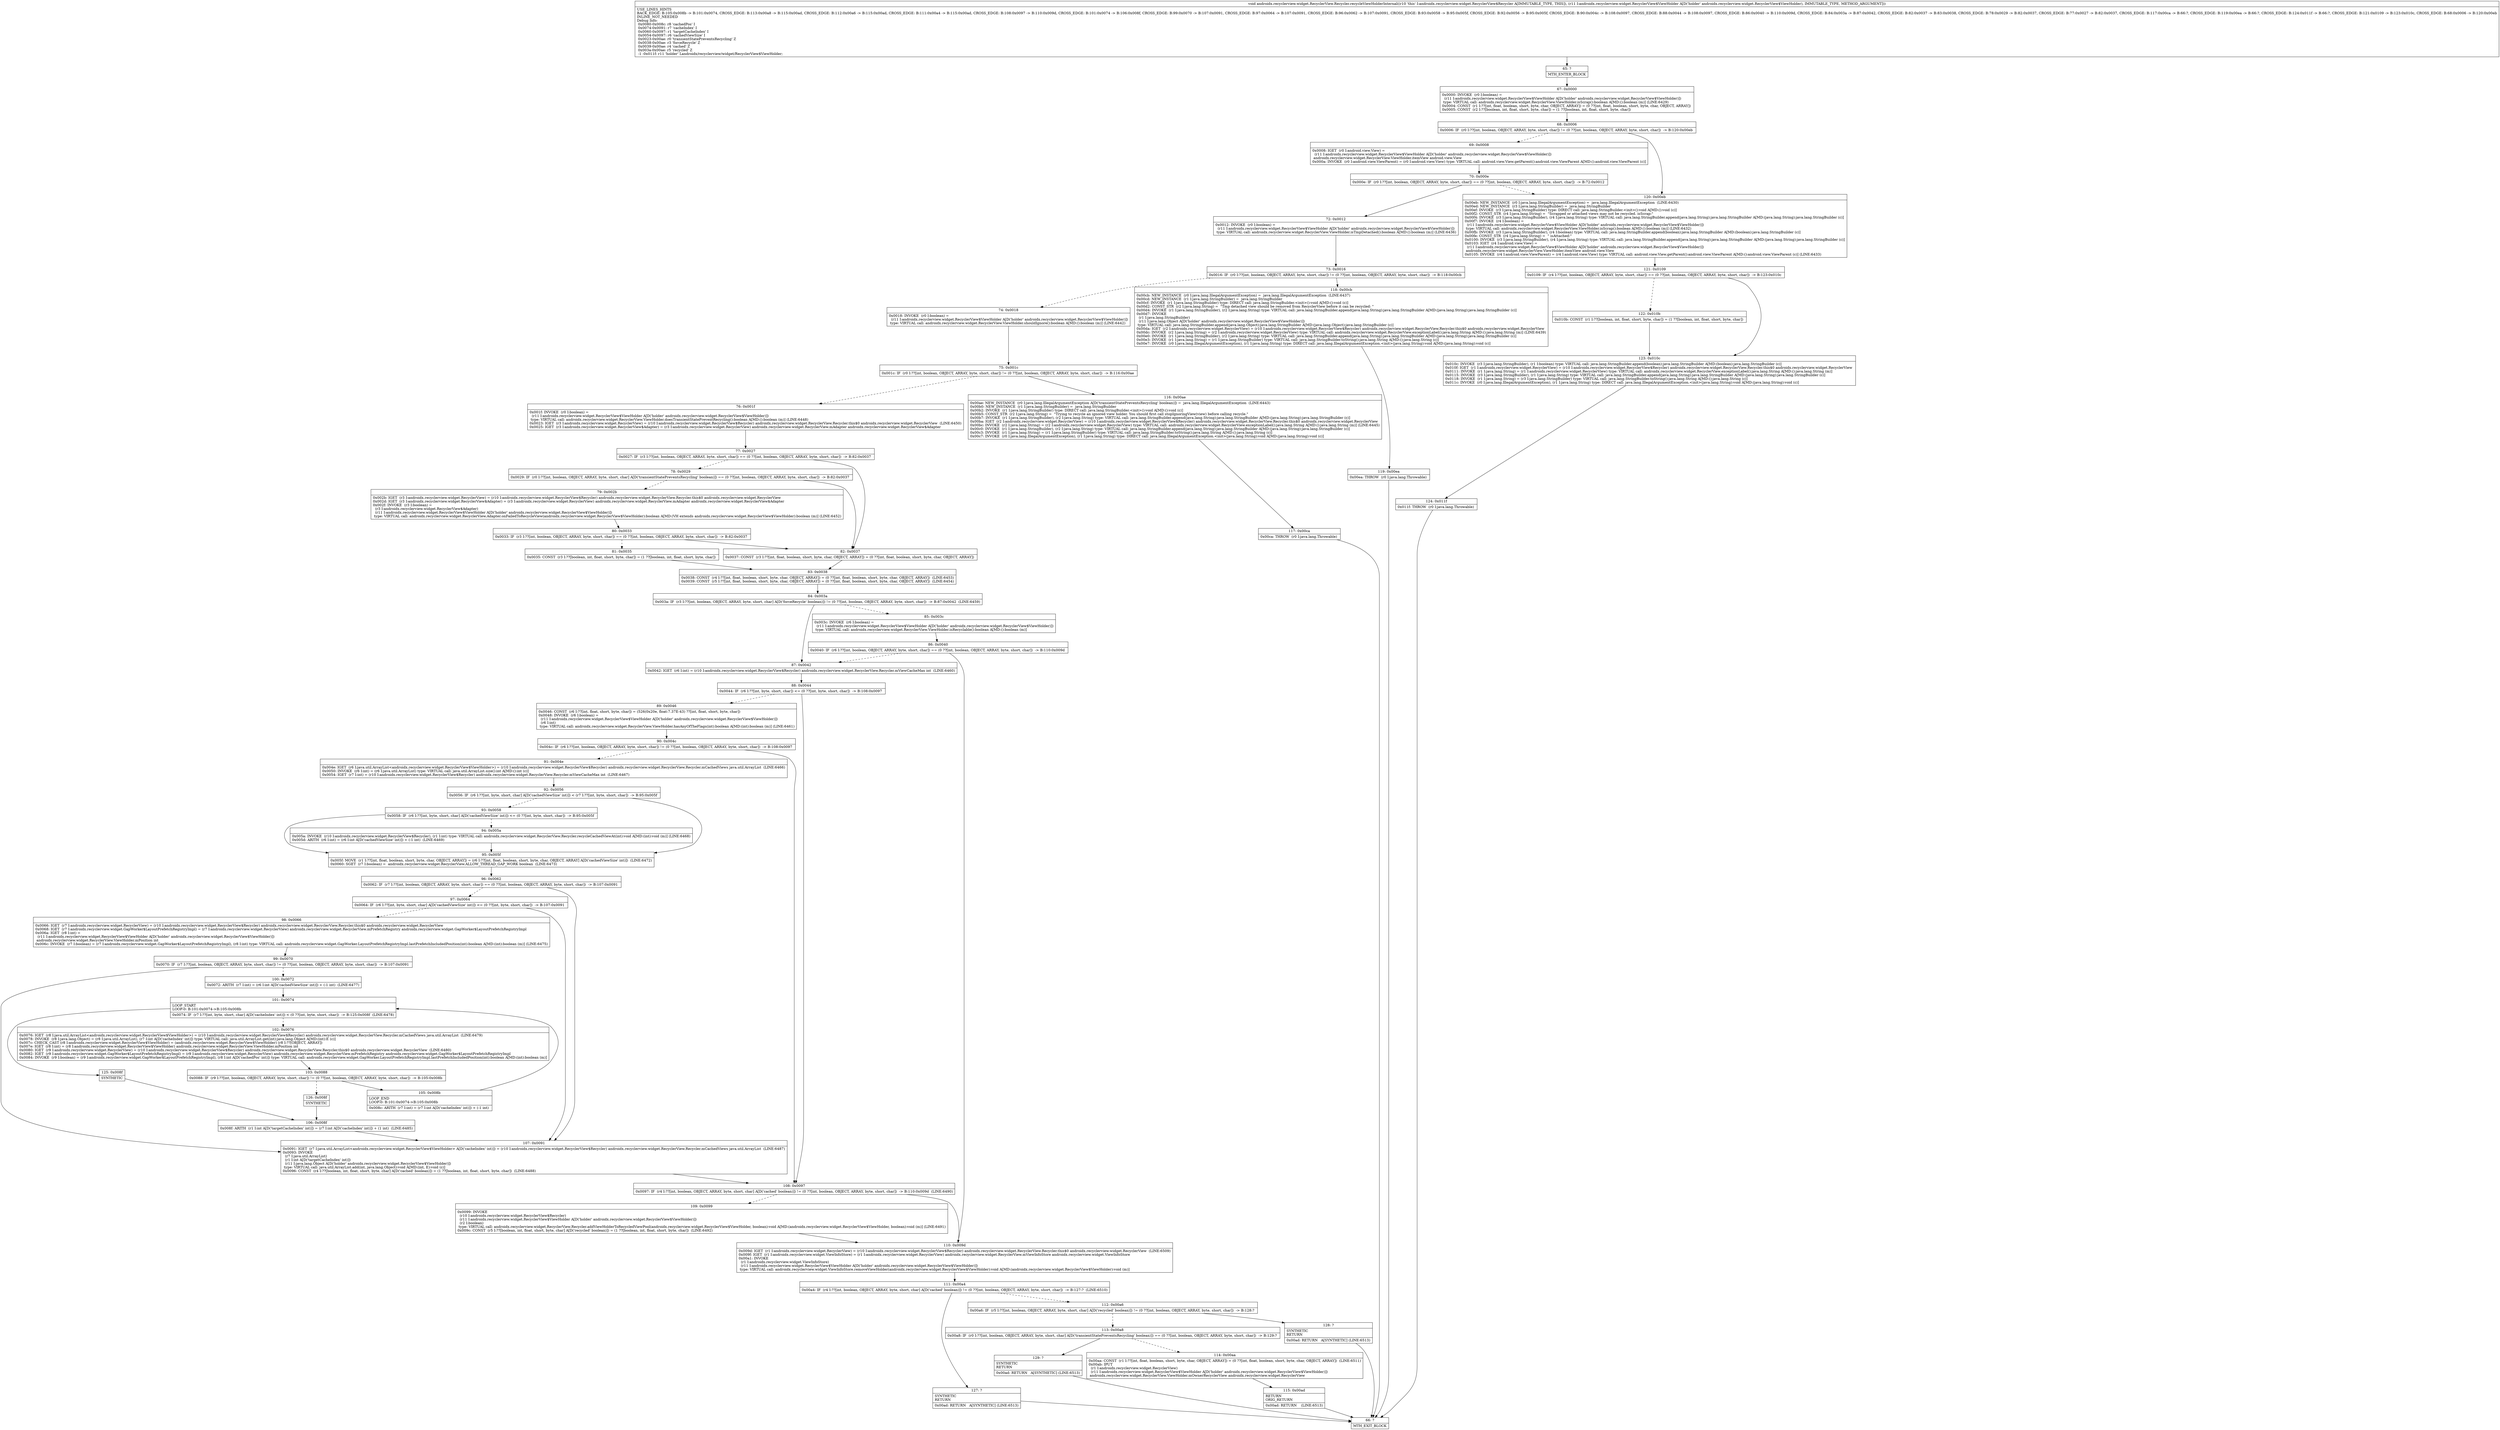 digraph "CFG forandroidx.recyclerview.widget.RecyclerView.Recycler.recycleViewHolderInternal(Landroidx\/recyclerview\/widget\/RecyclerView$ViewHolder;)V" {
Node_65 [shape=record,label="{65\:\ ?|MTH_ENTER_BLOCK\l}"];
Node_67 [shape=record,label="{67\:\ 0x0000|0x0000: INVOKE  (r0 I:boolean) = \l  (r11 I:androidx.recyclerview.widget.RecyclerView$ViewHolder A[D('holder' androidx.recyclerview.widget.RecyclerView$ViewHolder)])\l type: VIRTUAL call: androidx.recyclerview.widget.RecyclerView.ViewHolder.isScrap():boolean A[MD:():boolean (m)] (LINE:6429)\l0x0004: CONST  (r1 I:??[int, float, boolean, short, byte, char, OBJECT, ARRAY]) = (0 ??[int, float, boolean, short, byte, char, OBJECT, ARRAY]) \l0x0005: CONST  (r2 I:??[boolean, int, float, short, byte, char]) = (1 ??[boolean, int, float, short, byte, char]) \l}"];
Node_68 [shape=record,label="{68\:\ 0x0006|0x0006: IF  (r0 I:??[int, boolean, OBJECT, ARRAY, byte, short, char]) != (0 ??[int, boolean, OBJECT, ARRAY, byte, short, char])  \-\> B:120:0x00eb \l}"];
Node_69 [shape=record,label="{69\:\ 0x0008|0x0008: IGET  (r0 I:android.view.View) = \l  (r11 I:androidx.recyclerview.widget.RecyclerView$ViewHolder A[D('holder' androidx.recyclerview.widget.RecyclerView$ViewHolder)])\l androidx.recyclerview.widget.RecyclerView.ViewHolder.itemView android.view.View \l0x000a: INVOKE  (r0 I:android.view.ViewParent) = (r0 I:android.view.View) type: VIRTUAL call: android.view.View.getParent():android.view.ViewParent A[MD:():android.view.ViewParent (c)]\l}"];
Node_70 [shape=record,label="{70\:\ 0x000e|0x000e: IF  (r0 I:??[int, boolean, OBJECT, ARRAY, byte, short, char]) == (0 ??[int, boolean, OBJECT, ARRAY, byte, short, char])  \-\> B:72:0x0012 \l}"];
Node_72 [shape=record,label="{72\:\ 0x0012|0x0012: INVOKE  (r0 I:boolean) = \l  (r11 I:androidx.recyclerview.widget.RecyclerView$ViewHolder A[D('holder' androidx.recyclerview.widget.RecyclerView$ViewHolder)])\l type: VIRTUAL call: androidx.recyclerview.widget.RecyclerView.ViewHolder.isTmpDetached():boolean A[MD:():boolean (m)] (LINE:6436)\l}"];
Node_73 [shape=record,label="{73\:\ 0x0016|0x0016: IF  (r0 I:??[int, boolean, OBJECT, ARRAY, byte, short, char]) != (0 ??[int, boolean, OBJECT, ARRAY, byte, short, char])  \-\> B:118:0x00cb \l}"];
Node_74 [shape=record,label="{74\:\ 0x0018|0x0018: INVOKE  (r0 I:boolean) = \l  (r11 I:androidx.recyclerview.widget.RecyclerView$ViewHolder A[D('holder' androidx.recyclerview.widget.RecyclerView$ViewHolder)])\l type: VIRTUAL call: androidx.recyclerview.widget.RecyclerView.ViewHolder.shouldIgnore():boolean A[MD:():boolean (m)] (LINE:6442)\l}"];
Node_75 [shape=record,label="{75\:\ 0x001c|0x001c: IF  (r0 I:??[int, boolean, OBJECT, ARRAY, byte, short, char]) != (0 ??[int, boolean, OBJECT, ARRAY, byte, short, char])  \-\> B:116:0x00ae \l}"];
Node_76 [shape=record,label="{76\:\ 0x001f|0x001f: INVOKE  (r0 I:boolean) = \l  (r11 I:androidx.recyclerview.widget.RecyclerView$ViewHolder A[D('holder' androidx.recyclerview.widget.RecyclerView$ViewHolder)])\l type: VIRTUAL call: androidx.recyclerview.widget.RecyclerView.ViewHolder.doesTransientStatePreventRecycling():boolean A[MD:():boolean (m)] (LINE:6448)\l0x0023: IGET  (r3 I:androidx.recyclerview.widget.RecyclerView) = (r10 I:androidx.recyclerview.widget.RecyclerView$Recycler) androidx.recyclerview.widget.RecyclerView.Recycler.this$0 androidx.recyclerview.widget.RecyclerView  (LINE:6450)\l0x0025: IGET  (r3 I:androidx.recyclerview.widget.RecyclerView$Adapter) = (r3 I:androidx.recyclerview.widget.RecyclerView) androidx.recyclerview.widget.RecyclerView.mAdapter androidx.recyclerview.widget.RecyclerView$Adapter \l}"];
Node_77 [shape=record,label="{77\:\ 0x0027|0x0027: IF  (r3 I:??[int, boolean, OBJECT, ARRAY, byte, short, char]) == (0 ??[int, boolean, OBJECT, ARRAY, byte, short, char])  \-\> B:82:0x0037 \l}"];
Node_78 [shape=record,label="{78\:\ 0x0029|0x0029: IF  (r0 I:??[int, boolean, OBJECT, ARRAY, byte, short, char] A[D('transientStatePreventsRecycling' boolean)]) == (0 ??[int, boolean, OBJECT, ARRAY, byte, short, char])  \-\> B:82:0x0037 \l}"];
Node_79 [shape=record,label="{79\:\ 0x002b|0x002b: IGET  (r3 I:androidx.recyclerview.widget.RecyclerView) = (r10 I:androidx.recyclerview.widget.RecyclerView$Recycler) androidx.recyclerview.widget.RecyclerView.Recycler.this$0 androidx.recyclerview.widget.RecyclerView \l0x002d: IGET  (r3 I:androidx.recyclerview.widget.RecyclerView$Adapter) = (r3 I:androidx.recyclerview.widget.RecyclerView) androidx.recyclerview.widget.RecyclerView.mAdapter androidx.recyclerview.widget.RecyclerView$Adapter \l0x002f: INVOKE  (r3 I:boolean) = \l  (r3 I:androidx.recyclerview.widget.RecyclerView$Adapter)\l  (r11 I:androidx.recyclerview.widget.RecyclerView$ViewHolder A[D('holder' androidx.recyclerview.widget.RecyclerView$ViewHolder)])\l type: VIRTUAL call: androidx.recyclerview.widget.RecyclerView.Adapter.onFailedToRecycleView(androidx.recyclerview.widget.RecyclerView$ViewHolder):boolean A[MD:(VH extends androidx.recyclerview.widget.RecyclerView$ViewHolder):boolean (m)] (LINE:6452)\l}"];
Node_80 [shape=record,label="{80\:\ 0x0033|0x0033: IF  (r3 I:??[int, boolean, OBJECT, ARRAY, byte, short, char]) == (0 ??[int, boolean, OBJECT, ARRAY, byte, short, char])  \-\> B:82:0x0037 \l}"];
Node_81 [shape=record,label="{81\:\ 0x0035|0x0035: CONST  (r3 I:??[boolean, int, float, short, byte, char]) = (1 ??[boolean, int, float, short, byte, char]) \l}"];
Node_83 [shape=record,label="{83\:\ 0x0038|0x0038: CONST  (r4 I:??[int, float, boolean, short, byte, char, OBJECT, ARRAY]) = (0 ??[int, float, boolean, short, byte, char, OBJECT, ARRAY])  (LINE:6453)\l0x0039: CONST  (r5 I:??[int, float, boolean, short, byte, char, OBJECT, ARRAY]) = (0 ??[int, float, boolean, short, byte, char, OBJECT, ARRAY])  (LINE:6454)\l}"];
Node_84 [shape=record,label="{84\:\ 0x003a|0x003a: IF  (r3 I:??[int, boolean, OBJECT, ARRAY, byte, short, char] A[D('forceRecycle' boolean)]) != (0 ??[int, boolean, OBJECT, ARRAY, byte, short, char])  \-\> B:87:0x0042  (LINE:6459)\l}"];
Node_85 [shape=record,label="{85\:\ 0x003c|0x003c: INVOKE  (r6 I:boolean) = \l  (r11 I:androidx.recyclerview.widget.RecyclerView$ViewHolder A[D('holder' androidx.recyclerview.widget.RecyclerView$ViewHolder)])\l type: VIRTUAL call: androidx.recyclerview.widget.RecyclerView.ViewHolder.isRecyclable():boolean A[MD:():boolean (m)]\l}"];
Node_86 [shape=record,label="{86\:\ 0x0040|0x0040: IF  (r6 I:??[int, boolean, OBJECT, ARRAY, byte, short, char]) == (0 ??[int, boolean, OBJECT, ARRAY, byte, short, char])  \-\> B:110:0x009d \l}"];
Node_110 [shape=record,label="{110\:\ 0x009d|0x009d: IGET  (r1 I:androidx.recyclerview.widget.RecyclerView) = (r10 I:androidx.recyclerview.widget.RecyclerView$Recycler) androidx.recyclerview.widget.RecyclerView.Recycler.this$0 androidx.recyclerview.widget.RecyclerView  (LINE:6509)\l0x009f: IGET  (r1 I:androidx.recyclerview.widget.ViewInfoStore) = (r1 I:androidx.recyclerview.widget.RecyclerView) androidx.recyclerview.widget.RecyclerView.mViewInfoStore androidx.recyclerview.widget.ViewInfoStore \l0x00a1: INVOKE  \l  (r1 I:androidx.recyclerview.widget.ViewInfoStore)\l  (r11 I:androidx.recyclerview.widget.RecyclerView$ViewHolder A[D('holder' androidx.recyclerview.widget.RecyclerView$ViewHolder)])\l type: VIRTUAL call: androidx.recyclerview.widget.ViewInfoStore.removeViewHolder(androidx.recyclerview.widget.RecyclerView$ViewHolder):void A[MD:(androidx.recyclerview.widget.RecyclerView$ViewHolder):void (m)]\l}"];
Node_111 [shape=record,label="{111\:\ 0x00a4|0x00a4: IF  (r4 I:??[int, boolean, OBJECT, ARRAY, byte, short, char] A[D('cached' boolean)]) != (0 ??[int, boolean, OBJECT, ARRAY, byte, short, char])  \-\> B:127:?  (LINE:6510)\l}"];
Node_112 [shape=record,label="{112\:\ 0x00a6|0x00a6: IF  (r5 I:??[int, boolean, OBJECT, ARRAY, byte, short, char] A[D('recycled' boolean)]) != (0 ??[int, boolean, OBJECT, ARRAY, byte, short, char])  \-\> B:128:? \l}"];
Node_113 [shape=record,label="{113\:\ 0x00a8|0x00a8: IF  (r0 I:??[int, boolean, OBJECT, ARRAY, byte, short, char] A[D('transientStatePreventsRecycling' boolean)]) == (0 ??[int, boolean, OBJECT, ARRAY, byte, short, char])  \-\> B:129:? \l}"];
Node_114 [shape=record,label="{114\:\ 0x00aa|0x00aa: CONST  (r1 I:??[int, float, boolean, short, byte, char, OBJECT, ARRAY]) = (0 ??[int, float, boolean, short, byte, char, OBJECT, ARRAY])  (LINE:6511)\l0x00ab: IPUT  \l  (r1 I:androidx.recyclerview.widget.RecyclerView)\l  (r11 I:androidx.recyclerview.widget.RecyclerView$ViewHolder A[D('holder' androidx.recyclerview.widget.RecyclerView$ViewHolder)])\l androidx.recyclerview.widget.RecyclerView.ViewHolder.mOwnerRecyclerView androidx.recyclerview.widget.RecyclerView \l}"];
Node_115 [shape=record,label="{115\:\ 0x00ad|RETURN\lORIG_RETURN\l|0x00ad: RETURN    (LINE:6513)\l}"];
Node_66 [shape=record,label="{66\:\ ?|MTH_EXIT_BLOCK\l}"];
Node_129 [shape=record,label="{129\:\ ?|SYNTHETIC\lRETURN\l|0x00ad: RETURN   A[SYNTHETIC] (LINE:6513)\l}"];
Node_128 [shape=record,label="{128\:\ ?|SYNTHETIC\lRETURN\l|0x00ad: RETURN   A[SYNTHETIC] (LINE:6513)\l}"];
Node_127 [shape=record,label="{127\:\ ?|SYNTHETIC\lRETURN\l|0x00ad: RETURN   A[SYNTHETIC] (LINE:6513)\l}"];
Node_87 [shape=record,label="{87\:\ 0x0042|0x0042: IGET  (r6 I:int) = (r10 I:androidx.recyclerview.widget.RecyclerView$Recycler) androidx.recyclerview.widget.RecyclerView.Recycler.mViewCacheMax int  (LINE:6460)\l}"];
Node_88 [shape=record,label="{88\:\ 0x0044|0x0044: IF  (r6 I:??[int, byte, short, char]) \<= (0 ??[int, byte, short, char])  \-\> B:108:0x0097 \l}"];
Node_89 [shape=record,label="{89\:\ 0x0046|0x0046: CONST  (r6 I:??[int, float, short, byte, char]) = (526(0x20e, float:7.37E\-43) ??[int, float, short, byte, char]) \l0x0048: INVOKE  (r6 I:boolean) = \l  (r11 I:androidx.recyclerview.widget.RecyclerView$ViewHolder A[D('holder' androidx.recyclerview.widget.RecyclerView$ViewHolder)])\l  (r6 I:int)\l type: VIRTUAL call: androidx.recyclerview.widget.RecyclerView.ViewHolder.hasAnyOfTheFlags(int):boolean A[MD:(int):boolean (m)] (LINE:6461)\l}"];
Node_90 [shape=record,label="{90\:\ 0x004c|0x004c: IF  (r6 I:??[int, boolean, OBJECT, ARRAY, byte, short, char]) != (0 ??[int, boolean, OBJECT, ARRAY, byte, short, char])  \-\> B:108:0x0097 \l}"];
Node_91 [shape=record,label="{91\:\ 0x004e|0x004e: IGET  (r6 I:java.util.ArrayList\<androidx.recyclerview.widget.RecyclerView$ViewHolder\>) = (r10 I:androidx.recyclerview.widget.RecyclerView$Recycler) androidx.recyclerview.widget.RecyclerView.Recycler.mCachedViews java.util.ArrayList  (LINE:6466)\l0x0050: INVOKE  (r6 I:int) = (r6 I:java.util.ArrayList) type: VIRTUAL call: java.util.ArrayList.size():int A[MD:():int (c)]\l0x0054: IGET  (r7 I:int) = (r10 I:androidx.recyclerview.widget.RecyclerView$Recycler) androidx.recyclerview.widget.RecyclerView.Recycler.mViewCacheMax int  (LINE:6467)\l}"];
Node_92 [shape=record,label="{92\:\ 0x0056|0x0056: IF  (r6 I:??[int, byte, short, char] A[D('cachedViewSize' int)]) \< (r7 I:??[int, byte, short, char])  \-\> B:95:0x005f \l}"];
Node_93 [shape=record,label="{93\:\ 0x0058|0x0058: IF  (r6 I:??[int, byte, short, char] A[D('cachedViewSize' int)]) \<= (0 ??[int, byte, short, char])  \-\> B:95:0x005f \l}"];
Node_94 [shape=record,label="{94\:\ 0x005a|0x005a: INVOKE  (r10 I:androidx.recyclerview.widget.RecyclerView$Recycler), (r1 I:int) type: VIRTUAL call: androidx.recyclerview.widget.RecyclerView.Recycler.recycleCachedViewAt(int):void A[MD:(int):void (m)] (LINE:6468)\l0x005d: ARITH  (r6 I:int) = (r6 I:int A[D('cachedViewSize' int)]) + (\-1 int)  (LINE:6469)\l}"];
Node_95 [shape=record,label="{95\:\ 0x005f|0x005f: MOVE  (r1 I:??[int, float, boolean, short, byte, char, OBJECT, ARRAY]) = (r6 I:??[int, float, boolean, short, byte, char, OBJECT, ARRAY] A[D('cachedViewSize' int)])  (LINE:6472)\l0x0060: SGET  (r7 I:boolean) =  androidx.recyclerview.widget.RecyclerView.ALLOW_THREAD_GAP_WORK boolean  (LINE:6473)\l}"];
Node_96 [shape=record,label="{96\:\ 0x0062|0x0062: IF  (r7 I:??[int, boolean, OBJECT, ARRAY, byte, short, char]) == (0 ??[int, boolean, OBJECT, ARRAY, byte, short, char])  \-\> B:107:0x0091 \l}"];
Node_97 [shape=record,label="{97\:\ 0x0064|0x0064: IF  (r6 I:??[int, byte, short, char] A[D('cachedViewSize' int)]) \<= (0 ??[int, byte, short, char])  \-\> B:107:0x0091 \l}"];
Node_98 [shape=record,label="{98\:\ 0x0066|0x0066: IGET  (r7 I:androidx.recyclerview.widget.RecyclerView) = (r10 I:androidx.recyclerview.widget.RecyclerView$Recycler) androidx.recyclerview.widget.RecyclerView.Recycler.this$0 androidx.recyclerview.widget.RecyclerView \l0x0068: IGET  (r7 I:androidx.recyclerview.widget.GapWorker$LayoutPrefetchRegistryImpl) = (r7 I:androidx.recyclerview.widget.RecyclerView) androidx.recyclerview.widget.RecyclerView.mPrefetchRegistry androidx.recyclerview.widget.GapWorker$LayoutPrefetchRegistryImpl \l0x006a: IGET  (r8 I:int) = \l  (r11 I:androidx.recyclerview.widget.RecyclerView$ViewHolder A[D('holder' androidx.recyclerview.widget.RecyclerView$ViewHolder)])\l androidx.recyclerview.widget.RecyclerView.ViewHolder.mPosition int \l0x006c: INVOKE  (r7 I:boolean) = (r7 I:androidx.recyclerview.widget.GapWorker$LayoutPrefetchRegistryImpl), (r8 I:int) type: VIRTUAL call: androidx.recyclerview.widget.GapWorker.LayoutPrefetchRegistryImpl.lastPrefetchIncludedPosition(int):boolean A[MD:(int):boolean (m)] (LINE:6475)\l}"];
Node_99 [shape=record,label="{99\:\ 0x0070|0x0070: IF  (r7 I:??[int, boolean, OBJECT, ARRAY, byte, short, char]) != (0 ??[int, boolean, OBJECT, ARRAY, byte, short, char])  \-\> B:107:0x0091 \l}"];
Node_100 [shape=record,label="{100\:\ 0x0072|0x0072: ARITH  (r7 I:int) = (r6 I:int A[D('cachedViewSize' int)]) + (\-1 int)  (LINE:6477)\l}"];
Node_101 [shape=record,label="{101\:\ 0x0074|LOOP_START\lLOOP:0: B:101:0x0074\-\>B:105:0x008b\l|0x0074: IF  (r7 I:??[int, byte, short, char] A[D('cacheIndex' int)]) \< (0 ??[int, byte, short, char])  \-\> B:125:0x008f  (LINE:6478)\l}"];
Node_102 [shape=record,label="{102\:\ 0x0076|0x0076: IGET  (r8 I:java.util.ArrayList\<androidx.recyclerview.widget.RecyclerView$ViewHolder\>) = (r10 I:androidx.recyclerview.widget.RecyclerView$Recycler) androidx.recyclerview.widget.RecyclerView.Recycler.mCachedViews java.util.ArrayList  (LINE:6479)\l0x0078: INVOKE  (r8 I:java.lang.Object) = (r8 I:java.util.ArrayList), (r7 I:int A[D('cacheIndex' int)]) type: VIRTUAL call: java.util.ArrayList.get(int):java.lang.Object A[MD:(int):E (c)]\l0x007c: CHECK_CAST (r8 I:androidx.recyclerview.widget.RecyclerView$ViewHolder) = (androidx.recyclerview.widget.RecyclerView$ViewHolder) (r8 I:??[OBJECT, ARRAY]) \l0x007e: IGET  (r8 I:int) = (r8 I:androidx.recyclerview.widget.RecyclerView$ViewHolder) androidx.recyclerview.widget.RecyclerView.ViewHolder.mPosition int \l0x0080: IGET  (r9 I:androidx.recyclerview.widget.RecyclerView) = (r10 I:androidx.recyclerview.widget.RecyclerView$Recycler) androidx.recyclerview.widget.RecyclerView.Recycler.this$0 androidx.recyclerview.widget.RecyclerView  (LINE:6480)\l0x0082: IGET  (r9 I:androidx.recyclerview.widget.GapWorker$LayoutPrefetchRegistryImpl) = (r9 I:androidx.recyclerview.widget.RecyclerView) androidx.recyclerview.widget.RecyclerView.mPrefetchRegistry androidx.recyclerview.widget.GapWorker$LayoutPrefetchRegistryImpl \l0x0084: INVOKE  (r9 I:boolean) = (r9 I:androidx.recyclerview.widget.GapWorker$LayoutPrefetchRegistryImpl), (r8 I:int A[D('cachedPos' int)]) type: VIRTUAL call: androidx.recyclerview.widget.GapWorker.LayoutPrefetchRegistryImpl.lastPrefetchIncludedPosition(int):boolean A[MD:(int):boolean (m)]\l}"];
Node_103 [shape=record,label="{103\:\ 0x0088|0x0088: IF  (r9 I:??[int, boolean, OBJECT, ARRAY, byte, short, char]) != (0 ??[int, boolean, OBJECT, ARRAY, byte, short, char])  \-\> B:105:0x008b \l}"];
Node_105 [shape=record,label="{105\:\ 0x008b|LOOP_END\lLOOP:0: B:101:0x0074\-\>B:105:0x008b\l|0x008c: ARITH  (r7 I:int) = (r7 I:int A[D('cacheIndex' int)]) + (\-1 int) \l}"];
Node_126 [shape=record,label="{126\:\ 0x008f|SYNTHETIC\l}"];
Node_106 [shape=record,label="{106\:\ 0x008f|0x008f: ARITH  (r1 I:int A[D('targetCacheIndex' int)]) = (r7 I:int A[D('cacheIndex' int)]) + (1 int)  (LINE:6485)\l}"];
Node_125 [shape=record,label="{125\:\ 0x008f|SYNTHETIC\l}"];
Node_107 [shape=record,label="{107\:\ 0x0091|0x0091: IGET  (r7 I:java.util.ArrayList\<androidx.recyclerview.widget.RecyclerView$ViewHolder\> A[D('cacheIndex' int)]) = (r10 I:androidx.recyclerview.widget.RecyclerView$Recycler) androidx.recyclerview.widget.RecyclerView.Recycler.mCachedViews java.util.ArrayList  (LINE:6487)\l0x0093: INVOKE  \l  (r7 I:java.util.ArrayList)\l  (r1 I:int A[D('targetCacheIndex' int)])\l  (r11 I:java.lang.Object A[D('holder' androidx.recyclerview.widget.RecyclerView$ViewHolder)])\l type: VIRTUAL call: java.util.ArrayList.add(int, java.lang.Object):void A[MD:(int, E):void (c)]\l0x0096: CONST  (r4 I:??[boolean, int, float, short, byte, char] A[D('cached' boolean)]) = (1 ??[boolean, int, float, short, byte, char])  (LINE:6488)\l}"];
Node_108 [shape=record,label="{108\:\ 0x0097|0x0097: IF  (r4 I:??[int, boolean, OBJECT, ARRAY, byte, short, char] A[D('cached' boolean)]) != (0 ??[int, boolean, OBJECT, ARRAY, byte, short, char])  \-\> B:110:0x009d  (LINE:6490)\l}"];
Node_109 [shape=record,label="{109\:\ 0x0099|0x0099: INVOKE  \l  (r10 I:androidx.recyclerview.widget.RecyclerView$Recycler)\l  (r11 I:androidx.recyclerview.widget.RecyclerView$ViewHolder A[D('holder' androidx.recyclerview.widget.RecyclerView$ViewHolder)])\l  (r2 I:boolean)\l type: VIRTUAL call: androidx.recyclerview.widget.RecyclerView.Recycler.addViewHolderToRecycledViewPool(androidx.recyclerview.widget.RecyclerView$ViewHolder, boolean):void A[MD:(androidx.recyclerview.widget.RecyclerView$ViewHolder, boolean):void (m)] (LINE:6491)\l0x009c: CONST  (r5 I:??[boolean, int, float, short, byte, char] A[D('recycled' boolean)]) = (1 ??[boolean, int, float, short, byte, char])  (LINE:6492)\l}"];
Node_82 [shape=record,label="{82\:\ 0x0037|0x0037: CONST  (r3 I:??[int, float, boolean, short, byte, char, OBJECT, ARRAY]) = (0 ??[int, float, boolean, short, byte, char, OBJECT, ARRAY]) \l}"];
Node_116 [shape=record,label="{116\:\ 0x00ae|0x00ae: NEW_INSTANCE  (r0 I:java.lang.IllegalArgumentException A[D('transientStatePreventsRecycling' boolean)]) =  java.lang.IllegalArgumentException  (LINE:6443)\l0x00b0: NEW_INSTANCE  (r1 I:java.lang.StringBuilder) =  java.lang.StringBuilder \l0x00b2: INVOKE  (r1 I:java.lang.StringBuilder) type: DIRECT call: java.lang.StringBuilder.\<init\>():void A[MD:():void (c)]\l0x00b5: CONST_STR  (r2 I:java.lang.String) =  \"Trying to recycle an ignored view holder. You should first call stopIgnoringView(view) before calling recycle.\" \l0x00b7: INVOKE  (r1 I:java.lang.StringBuilder), (r2 I:java.lang.String) type: VIRTUAL call: java.lang.StringBuilder.append(java.lang.String):java.lang.StringBuilder A[MD:(java.lang.String):java.lang.StringBuilder (c)]\l0x00ba: IGET  (r2 I:androidx.recyclerview.widget.RecyclerView) = (r10 I:androidx.recyclerview.widget.RecyclerView$Recycler) androidx.recyclerview.widget.RecyclerView.Recycler.this$0 androidx.recyclerview.widget.RecyclerView \l0x00bc: INVOKE  (r2 I:java.lang.String) = (r2 I:androidx.recyclerview.widget.RecyclerView) type: VIRTUAL call: androidx.recyclerview.widget.RecyclerView.exceptionLabel():java.lang.String A[MD:():java.lang.String (m)] (LINE:6445)\l0x00c0: INVOKE  (r1 I:java.lang.StringBuilder), (r2 I:java.lang.String) type: VIRTUAL call: java.lang.StringBuilder.append(java.lang.String):java.lang.StringBuilder A[MD:(java.lang.String):java.lang.StringBuilder (c)]\l0x00c3: INVOKE  (r1 I:java.lang.String) = (r1 I:java.lang.StringBuilder) type: VIRTUAL call: java.lang.StringBuilder.toString():java.lang.String A[MD:():java.lang.String (c)]\l0x00c7: INVOKE  (r0 I:java.lang.IllegalArgumentException), (r1 I:java.lang.String) type: DIRECT call: java.lang.IllegalArgumentException.\<init\>(java.lang.String):void A[MD:(java.lang.String):void (c)]\l}"];
Node_117 [shape=record,label="{117\:\ 0x00ca|0x00ca: THROW  (r0 I:java.lang.Throwable) \l}"];
Node_118 [shape=record,label="{118\:\ 0x00cb|0x00cb: NEW_INSTANCE  (r0 I:java.lang.IllegalArgumentException) =  java.lang.IllegalArgumentException  (LINE:6437)\l0x00cd: NEW_INSTANCE  (r1 I:java.lang.StringBuilder) =  java.lang.StringBuilder \l0x00cf: INVOKE  (r1 I:java.lang.StringBuilder) type: DIRECT call: java.lang.StringBuilder.\<init\>():void A[MD:():void (c)]\l0x00d2: CONST_STR  (r2 I:java.lang.String) =  \"Tmp detached view should be removed from RecyclerView before it can be recycled: \" \l0x00d4: INVOKE  (r1 I:java.lang.StringBuilder), (r2 I:java.lang.String) type: VIRTUAL call: java.lang.StringBuilder.append(java.lang.String):java.lang.StringBuilder A[MD:(java.lang.String):java.lang.StringBuilder (c)]\l0x00d7: INVOKE  \l  (r1 I:java.lang.StringBuilder)\l  (r11 I:java.lang.Object A[D('holder' androidx.recyclerview.widget.RecyclerView$ViewHolder)])\l type: VIRTUAL call: java.lang.StringBuilder.append(java.lang.Object):java.lang.StringBuilder A[MD:(java.lang.Object):java.lang.StringBuilder (c)]\l0x00da: IGET  (r2 I:androidx.recyclerview.widget.RecyclerView) = (r10 I:androidx.recyclerview.widget.RecyclerView$Recycler) androidx.recyclerview.widget.RecyclerView.Recycler.this$0 androidx.recyclerview.widget.RecyclerView \l0x00dc: INVOKE  (r2 I:java.lang.String) = (r2 I:androidx.recyclerview.widget.RecyclerView) type: VIRTUAL call: androidx.recyclerview.widget.RecyclerView.exceptionLabel():java.lang.String A[MD:():java.lang.String (m)] (LINE:6439)\l0x00e0: INVOKE  (r1 I:java.lang.StringBuilder), (r2 I:java.lang.String) type: VIRTUAL call: java.lang.StringBuilder.append(java.lang.String):java.lang.StringBuilder A[MD:(java.lang.String):java.lang.StringBuilder (c)]\l0x00e3: INVOKE  (r1 I:java.lang.String) = (r1 I:java.lang.StringBuilder) type: VIRTUAL call: java.lang.StringBuilder.toString():java.lang.String A[MD:():java.lang.String (c)]\l0x00e7: INVOKE  (r0 I:java.lang.IllegalArgumentException), (r1 I:java.lang.String) type: DIRECT call: java.lang.IllegalArgumentException.\<init\>(java.lang.String):void A[MD:(java.lang.String):void (c)]\l}"];
Node_119 [shape=record,label="{119\:\ 0x00ea|0x00ea: THROW  (r0 I:java.lang.Throwable) \l}"];
Node_120 [shape=record,label="{120\:\ 0x00eb|0x00eb: NEW_INSTANCE  (r0 I:java.lang.IllegalArgumentException) =  java.lang.IllegalArgumentException  (LINE:6430)\l0x00ed: NEW_INSTANCE  (r3 I:java.lang.StringBuilder) =  java.lang.StringBuilder \l0x00ef: INVOKE  (r3 I:java.lang.StringBuilder) type: DIRECT call: java.lang.StringBuilder.\<init\>():void A[MD:():void (c)]\l0x00f2: CONST_STR  (r4 I:java.lang.String) =  \"Scrapped or attached views may not be recycled. isScrap:\" \l0x00f4: INVOKE  (r3 I:java.lang.StringBuilder), (r4 I:java.lang.String) type: VIRTUAL call: java.lang.StringBuilder.append(java.lang.String):java.lang.StringBuilder A[MD:(java.lang.String):java.lang.StringBuilder (c)]\l0x00f7: INVOKE  (r4 I:boolean) = \l  (r11 I:androidx.recyclerview.widget.RecyclerView$ViewHolder A[D('holder' androidx.recyclerview.widget.RecyclerView$ViewHolder)])\l type: VIRTUAL call: androidx.recyclerview.widget.RecyclerView.ViewHolder.isScrap():boolean A[MD:():boolean (m)] (LINE:6432)\l0x00fb: INVOKE  (r3 I:java.lang.StringBuilder), (r4 I:boolean) type: VIRTUAL call: java.lang.StringBuilder.append(boolean):java.lang.StringBuilder A[MD:(boolean):java.lang.StringBuilder (c)]\l0x00fe: CONST_STR  (r4 I:java.lang.String) =  \" isAttached:\" \l0x0100: INVOKE  (r3 I:java.lang.StringBuilder), (r4 I:java.lang.String) type: VIRTUAL call: java.lang.StringBuilder.append(java.lang.String):java.lang.StringBuilder A[MD:(java.lang.String):java.lang.StringBuilder (c)]\l0x0103: IGET  (r4 I:android.view.View) = \l  (r11 I:androidx.recyclerview.widget.RecyclerView$ViewHolder A[D('holder' androidx.recyclerview.widget.RecyclerView$ViewHolder)])\l androidx.recyclerview.widget.RecyclerView.ViewHolder.itemView android.view.View \l0x0105: INVOKE  (r4 I:android.view.ViewParent) = (r4 I:android.view.View) type: VIRTUAL call: android.view.View.getParent():android.view.ViewParent A[MD:():android.view.ViewParent (c)] (LINE:6433)\l}"];
Node_121 [shape=record,label="{121\:\ 0x0109|0x0109: IF  (r4 I:??[int, boolean, OBJECT, ARRAY, byte, short, char]) == (0 ??[int, boolean, OBJECT, ARRAY, byte, short, char])  \-\> B:123:0x010c \l}"];
Node_122 [shape=record,label="{122\:\ 0x010b|0x010b: CONST  (r1 I:??[boolean, int, float, short, byte, char]) = (1 ??[boolean, int, float, short, byte, char]) \l}"];
Node_123 [shape=record,label="{123\:\ 0x010c|0x010c: INVOKE  (r3 I:java.lang.StringBuilder), (r1 I:boolean) type: VIRTUAL call: java.lang.StringBuilder.append(boolean):java.lang.StringBuilder A[MD:(boolean):java.lang.StringBuilder (c)]\l0x010f: IGET  (r1 I:androidx.recyclerview.widget.RecyclerView) = (r10 I:androidx.recyclerview.widget.RecyclerView$Recycler) androidx.recyclerview.widget.RecyclerView.Recycler.this$0 androidx.recyclerview.widget.RecyclerView \l0x0111: INVOKE  (r1 I:java.lang.String) = (r1 I:androidx.recyclerview.widget.RecyclerView) type: VIRTUAL call: androidx.recyclerview.widget.RecyclerView.exceptionLabel():java.lang.String A[MD:():java.lang.String (m)]\l0x0115: INVOKE  (r3 I:java.lang.StringBuilder), (r1 I:java.lang.String) type: VIRTUAL call: java.lang.StringBuilder.append(java.lang.String):java.lang.StringBuilder A[MD:(java.lang.String):java.lang.StringBuilder (c)]\l0x0118: INVOKE  (r1 I:java.lang.String) = (r3 I:java.lang.StringBuilder) type: VIRTUAL call: java.lang.StringBuilder.toString():java.lang.String A[MD:():java.lang.String (c)]\l0x011c: INVOKE  (r0 I:java.lang.IllegalArgumentException), (r1 I:java.lang.String) type: DIRECT call: java.lang.IllegalArgumentException.\<init\>(java.lang.String):void A[MD:(java.lang.String):void (c)]\l}"];
Node_124 [shape=record,label="{124\:\ 0x011f|0x011f: THROW  (r0 I:java.lang.Throwable) \l}"];
MethodNode[shape=record,label="{void androidx.recyclerview.widget.RecyclerView.Recycler.recycleViewHolderInternal((r10 'this' I:androidx.recyclerview.widget.RecyclerView$Recycler A[IMMUTABLE_TYPE, THIS]), (r11 I:androidx.recyclerview.widget.RecyclerView$ViewHolder A[D('holder' androidx.recyclerview.widget.RecyclerView$ViewHolder), IMMUTABLE_TYPE, METHOD_ARGUMENT]))  | USE_LINES_HINTS\lBACK_EDGE: B:105:0x008b \-\> B:101:0x0074, CROSS_EDGE: B:113:0x00a8 \-\> B:115:0x00ad, CROSS_EDGE: B:112:0x00a6 \-\> B:115:0x00ad, CROSS_EDGE: B:111:0x00a4 \-\> B:115:0x00ad, CROSS_EDGE: B:108:0x0097 \-\> B:110:0x009d, CROSS_EDGE: B:101:0x0074 \-\> B:106:0x008f, CROSS_EDGE: B:99:0x0070 \-\> B:107:0x0091, CROSS_EDGE: B:97:0x0064 \-\> B:107:0x0091, CROSS_EDGE: B:96:0x0062 \-\> B:107:0x0091, CROSS_EDGE: B:93:0x0058 \-\> B:95:0x005f, CROSS_EDGE: B:92:0x0056 \-\> B:95:0x005f, CROSS_EDGE: B:90:0x004c \-\> B:108:0x0097, CROSS_EDGE: B:88:0x0044 \-\> B:108:0x0097, CROSS_EDGE: B:86:0x0040 \-\> B:110:0x009d, CROSS_EDGE: B:84:0x003a \-\> B:87:0x0042, CROSS_EDGE: B:82:0x0037 \-\> B:83:0x0038, CROSS_EDGE: B:78:0x0029 \-\> B:82:0x0037, CROSS_EDGE: B:77:0x0027 \-\> B:82:0x0037, CROSS_EDGE: B:117:0x00ca \-\> B:66:?, CROSS_EDGE: B:119:0x00ea \-\> B:66:?, CROSS_EDGE: B:124:0x011f \-\> B:66:?, CROSS_EDGE: B:121:0x0109 \-\> B:123:0x010c, CROSS_EDGE: B:68:0x0006 \-\> B:120:0x00eb\lINLINE_NOT_NEEDED\lDebug Info:\l  0x0080\-0x008c: r8 'cachedPos' I\l  0x0074\-0x0091: r7 'cacheIndex' I\l  0x0060\-0x0097: r1 'targetCacheIndex' I\l  0x0054\-0x0097: r6 'cachedViewSize' I\l  0x0023\-0x00ae: r0 'transientStatePreventsRecycling' Z\l  0x0038\-0x00ae: r3 'forceRecycle' Z\l  0x0039\-0x00ae: r4 'cached' Z\l  0x003a\-0x00ae: r5 'recycled' Z\l  \-1 \-0x011f: r11 'holder' Landroidx\/recyclerview\/widget\/RecyclerView$ViewHolder;\l}"];
MethodNode -> Node_65;Node_65 -> Node_67;
Node_67 -> Node_68;
Node_68 -> Node_69[style=dashed];
Node_68 -> Node_120;
Node_69 -> Node_70;
Node_70 -> Node_72;
Node_70 -> Node_120[style=dashed];
Node_72 -> Node_73;
Node_73 -> Node_74[style=dashed];
Node_73 -> Node_118;
Node_74 -> Node_75;
Node_75 -> Node_76[style=dashed];
Node_75 -> Node_116;
Node_76 -> Node_77;
Node_77 -> Node_78[style=dashed];
Node_77 -> Node_82;
Node_78 -> Node_79[style=dashed];
Node_78 -> Node_82;
Node_79 -> Node_80;
Node_80 -> Node_81[style=dashed];
Node_80 -> Node_82;
Node_81 -> Node_83;
Node_83 -> Node_84;
Node_84 -> Node_85[style=dashed];
Node_84 -> Node_87;
Node_85 -> Node_86;
Node_86 -> Node_87[style=dashed];
Node_86 -> Node_110;
Node_110 -> Node_111;
Node_111 -> Node_112[style=dashed];
Node_111 -> Node_127;
Node_112 -> Node_113[style=dashed];
Node_112 -> Node_128;
Node_113 -> Node_114[style=dashed];
Node_113 -> Node_129;
Node_114 -> Node_115;
Node_115 -> Node_66;
Node_129 -> Node_66;
Node_128 -> Node_66;
Node_127 -> Node_66;
Node_87 -> Node_88;
Node_88 -> Node_89[style=dashed];
Node_88 -> Node_108;
Node_89 -> Node_90;
Node_90 -> Node_91[style=dashed];
Node_90 -> Node_108;
Node_91 -> Node_92;
Node_92 -> Node_93[style=dashed];
Node_92 -> Node_95;
Node_93 -> Node_94[style=dashed];
Node_93 -> Node_95;
Node_94 -> Node_95;
Node_95 -> Node_96;
Node_96 -> Node_97[style=dashed];
Node_96 -> Node_107;
Node_97 -> Node_98[style=dashed];
Node_97 -> Node_107;
Node_98 -> Node_99;
Node_99 -> Node_100[style=dashed];
Node_99 -> Node_107;
Node_100 -> Node_101;
Node_101 -> Node_102[style=dashed];
Node_101 -> Node_125;
Node_102 -> Node_103;
Node_103 -> Node_105;
Node_103 -> Node_126[style=dashed];
Node_105 -> Node_101;
Node_126 -> Node_106;
Node_106 -> Node_107;
Node_125 -> Node_106;
Node_107 -> Node_108;
Node_108 -> Node_109[style=dashed];
Node_108 -> Node_110;
Node_109 -> Node_110;
Node_82 -> Node_83;
Node_116 -> Node_117;
Node_117 -> Node_66;
Node_118 -> Node_119;
Node_119 -> Node_66;
Node_120 -> Node_121;
Node_121 -> Node_122[style=dashed];
Node_121 -> Node_123;
Node_122 -> Node_123;
Node_123 -> Node_124;
Node_124 -> Node_66;
}

